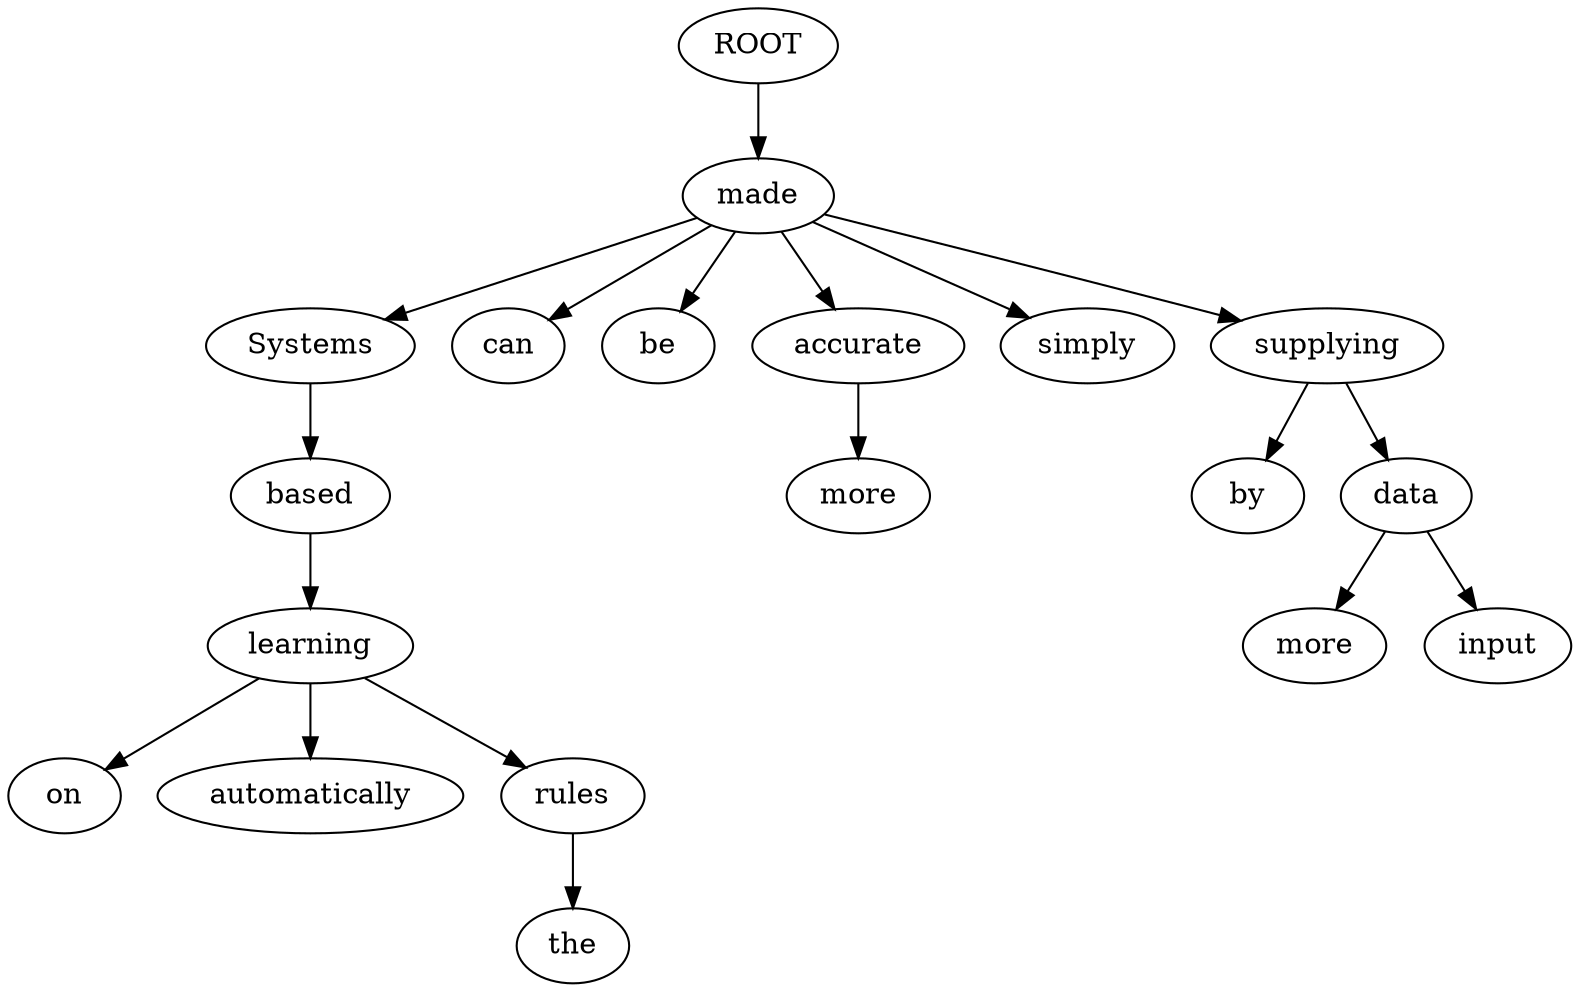 digraph graph44 {
	node0 [label="ROOT"];
	node1 [label="Systems"];
	node2 [label="based"];
	node3 [label="on"];
	node4 [label="automatically"];
	node5 [label="learning"];
	node6 [label="the"];
	node7 [label="rules"];
	node8 [label="can"];
	node9 [label="be"];
	node10 [label="made"];
	node11 [label="more"];
	node12 [label="accurate"];
	node13 [label="simply"];
	node14 [label="by"];
	node15 [label="supplying"];
	node16 [label="more"];
	node17 [label="input"];
	node18 [label="data"];
	node0 -> node10;
	node10 -> node1;
	node1 -> node2;
	node5 -> node3;
	node5 -> node4;
	node2 -> node5;
	node7 -> node6;
	node5 -> node7;
	node10 -> node8;
	node10 -> node9;
	node12 -> node11;
	node10 -> node12;
	node10 -> node13;
	node15 -> node14;
	node10 -> node15;
	node18 -> node16;
	node18 -> node17;
	node15 -> node18;
}

